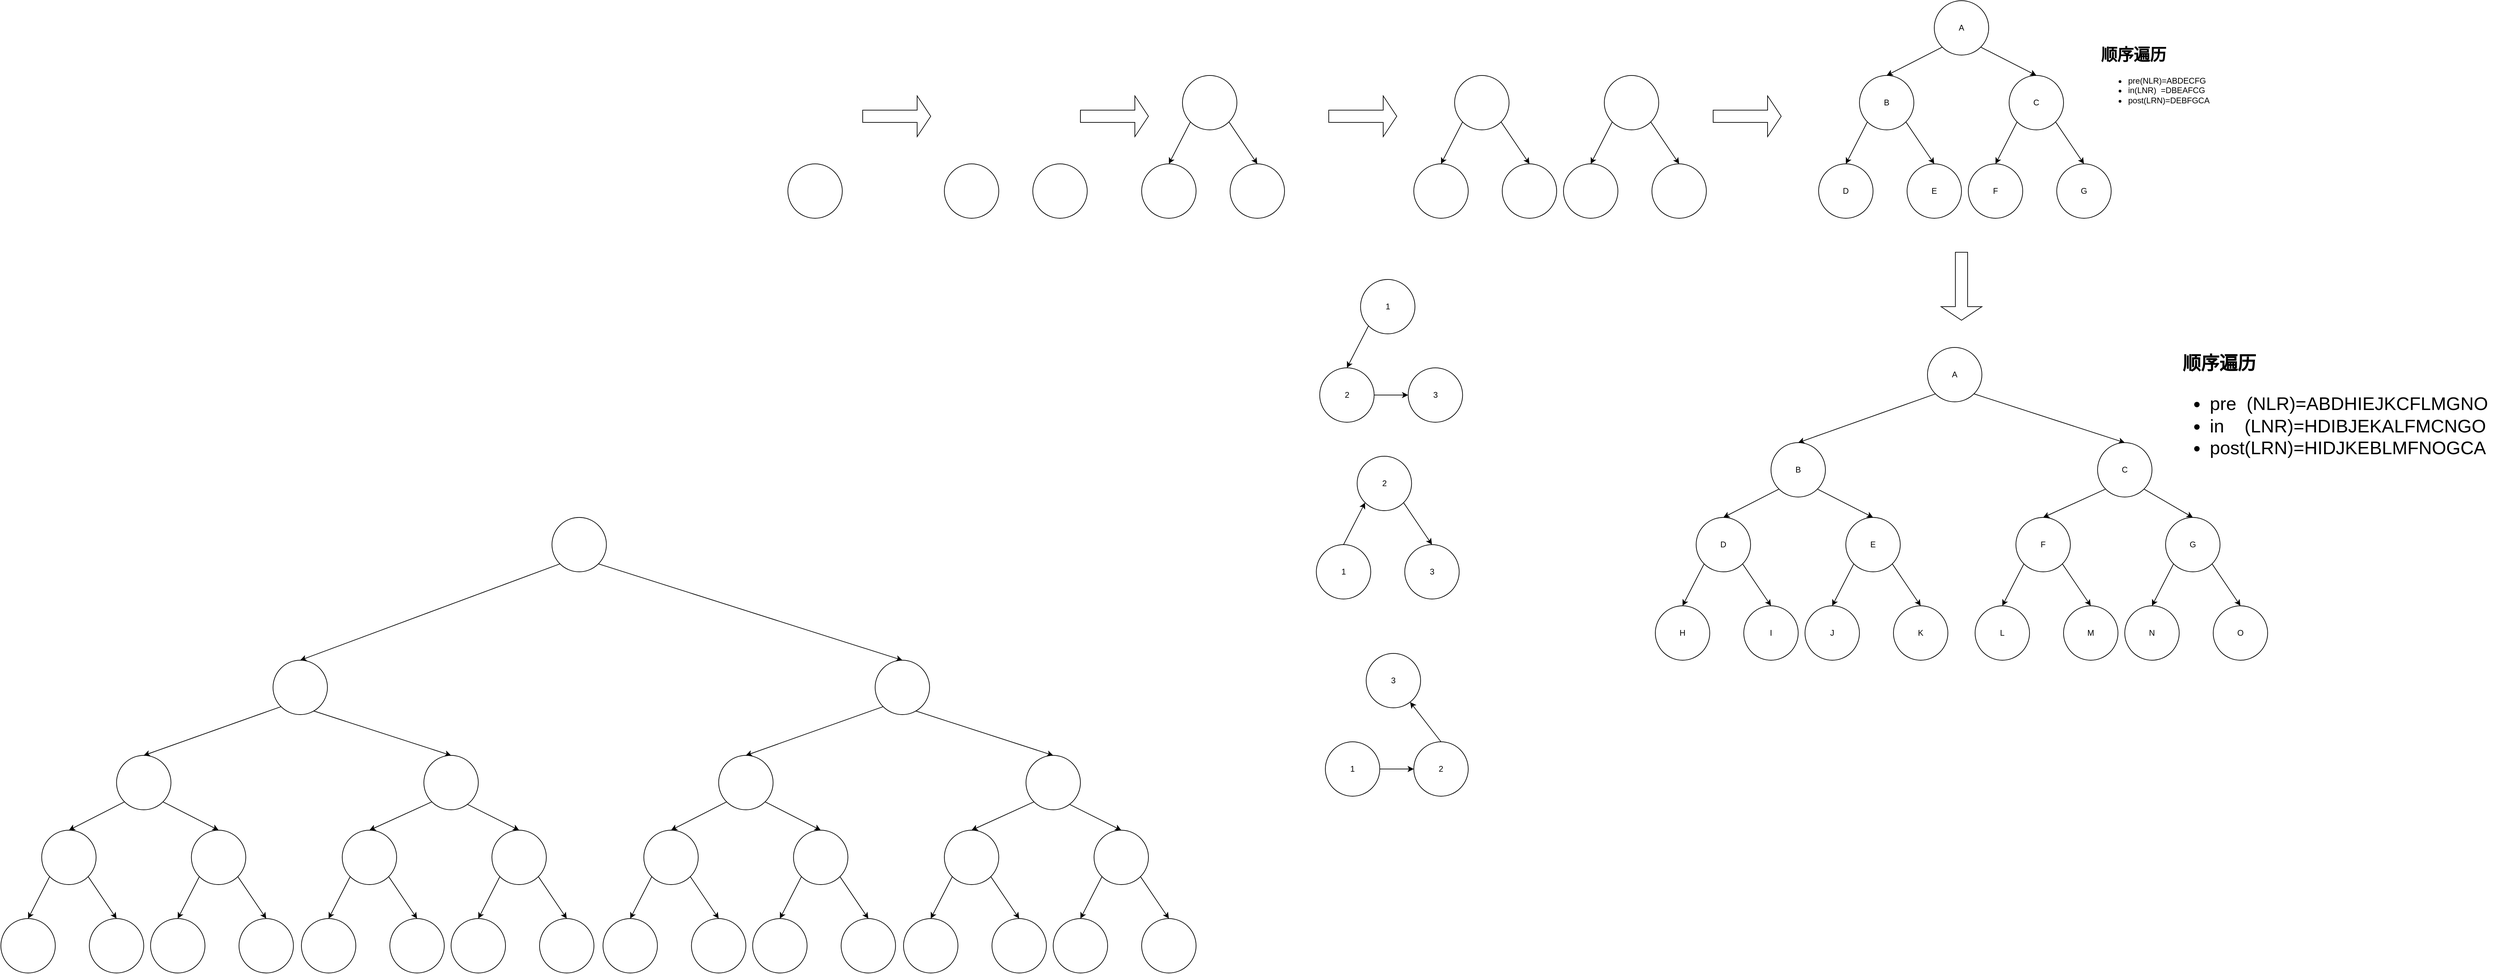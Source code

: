 <mxfile>
    <diagram id="u-33Mlr_SrML2mxrqLHq" name="Page-1">
        <mxGraphModel dx="5570" dy="2427" grid="1" gridSize="10" guides="1" tooltips="1" connect="1" arrows="1" fold="1" page="1" pageScale="1" pageWidth="850" pageHeight="1100" math="0" shadow="0">
            <root>
                <mxCell id="0"/>
                <mxCell id="1" parent="0"/>
                <mxCell id="137" style="edgeStyle=none;html=1;exitX=0;exitY=1;exitDx=0;exitDy=0;entryX=0.5;entryY=0;entryDx=0;entryDy=0;endArrow=classic;endFill=1;" parent="1" source="139" target="140" edge="1">
                    <mxGeometry relative="1" as="geometry"/>
                </mxCell>
                <mxCell id="138" style="edgeStyle=none;html=1;exitX=1;exitY=1;exitDx=0;exitDy=0;entryX=0.5;entryY=0;entryDx=0;entryDy=0;endArrow=classic;endFill=1;" parent="1" source="139" target="141" edge="1">
                    <mxGeometry relative="1" as="geometry"/>
                </mxCell>
                <mxCell id="139" value="A" style="ellipse;whiteSpace=wrap;html=1;aspect=fixed;" parent="1" vertex="1">
                    <mxGeometry x="355" y="580" width="80" height="80" as="geometry"/>
                </mxCell>
                <mxCell id="147" style="edgeStyle=none;html=1;exitX=1;exitY=1;exitDx=0;exitDy=0;entryX=0.5;entryY=0;entryDx=0;entryDy=0;endArrow=classic;endFill=1;" parent="1" source="140" target="144" edge="1">
                    <mxGeometry relative="1" as="geometry"/>
                </mxCell>
                <mxCell id="153" style="edgeStyle=none;html=1;exitX=0;exitY=1;exitDx=0;exitDy=0;entryX=0.5;entryY=0;entryDx=0;entryDy=0;endArrow=classic;endFill=1;" parent="1" source="140" target="150" edge="1">
                    <mxGeometry relative="1" as="geometry"/>
                </mxCell>
                <mxCell id="140" value="B" style="ellipse;whiteSpace=wrap;html=1;aspect=fixed;" parent="1" vertex="1">
                    <mxGeometry x="125" y="720" width="80" height="80" as="geometry"/>
                </mxCell>
                <mxCell id="164" style="edgeStyle=none;html=1;exitX=0;exitY=1;exitDx=0;exitDy=0;entryX=0.5;entryY=0;entryDx=0;entryDy=0;endArrow=classic;endFill=1;" parent="1" source="141" target="161" edge="1">
                    <mxGeometry relative="1" as="geometry"/>
                </mxCell>
                <mxCell id="165" style="edgeStyle=none;html=1;exitX=1;exitY=1;exitDx=0;exitDy=0;entryX=0.5;entryY=0;entryDx=0;entryDy=0;endArrow=classic;endFill=1;" parent="1" source="141" target="156" edge="1">
                    <mxGeometry relative="1" as="geometry"/>
                </mxCell>
                <mxCell id="141" value="C" style="ellipse;whiteSpace=wrap;html=1;aspect=fixed;" parent="1" vertex="1">
                    <mxGeometry x="605" y="720" width="80" height="80" as="geometry"/>
                </mxCell>
                <mxCell id="142" style="edgeStyle=none;html=1;exitX=0;exitY=1;exitDx=0;exitDy=0;entryX=0.5;entryY=0;entryDx=0;entryDy=0;endArrow=classic;endFill=1;" parent="1" source="144" target="145" edge="1">
                    <mxGeometry relative="1" as="geometry"/>
                </mxCell>
                <mxCell id="143" style="edgeStyle=none;html=1;exitX=1;exitY=1;exitDx=0;exitDy=0;entryX=0.5;entryY=0;entryDx=0;entryDy=0;endArrow=classic;endFill=1;" parent="1" source="144" target="146" edge="1">
                    <mxGeometry relative="1" as="geometry"/>
                </mxCell>
                <mxCell id="144" value="E" style="ellipse;whiteSpace=wrap;html=1;aspect=fixed;" parent="1" vertex="1">
                    <mxGeometry x="235" y="830" width="80" height="80" as="geometry"/>
                </mxCell>
                <mxCell id="145" value="J" style="ellipse;whiteSpace=wrap;html=1;aspect=fixed;" parent="1" vertex="1">
                    <mxGeometry x="175" y="960" width="80" height="80" as="geometry"/>
                </mxCell>
                <mxCell id="146" value="K" style="ellipse;whiteSpace=wrap;html=1;aspect=fixed;" parent="1" vertex="1">
                    <mxGeometry x="305" y="960" width="80" height="80" as="geometry"/>
                </mxCell>
                <mxCell id="148" style="edgeStyle=none;html=1;exitX=0;exitY=1;exitDx=0;exitDy=0;entryX=0.5;entryY=0;entryDx=0;entryDy=0;endArrow=classic;endFill=1;" parent="1" source="150" target="151" edge="1">
                    <mxGeometry relative="1" as="geometry"/>
                </mxCell>
                <mxCell id="149" style="edgeStyle=none;html=1;exitX=1;exitY=1;exitDx=0;exitDy=0;entryX=0.5;entryY=0;entryDx=0;entryDy=0;endArrow=classic;endFill=1;" parent="1" source="150" target="152" edge="1">
                    <mxGeometry relative="1" as="geometry"/>
                </mxCell>
                <mxCell id="150" value="D" style="ellipse;whiteSpace=wrap;html=1;aspect=fixed;" parent="1" vertex="1">
                    <mxGeometry x="15" y="830" width="80" height="80" as="geometry"/>
                </mxCell>
                <mxCell id="151" value="H" style="ellipse;whiteSpace=wrap;html=1;aspect=fixed;" parent="1" vertex="1">
                    <mxGeometry x="-45" y="960" width="80" height="80" as="geometry"/>
                </mxCell>
                <mxCell id="152" value="I" style="ellipse;whiteSpace=wrap;html=1;aspect=fixed;" parent="1" vertex="1">
                    <mxGeometry x="85" y="960" width="80" height="80" as="geometry"/>
                </mxCell>
                <mxCell id="154" style="edgeStyle=none;html=1;exitX=0;exitY=1;exitDx=0;exitDy=0;entryX=0.5;entryY=0;entryDx=0;entryDy=0;endArrow=classic;endFill=1;" parent="1" source="156" target="157" edge="1">
                    <mxGeometry relative="1" as="geometry"/>
                </mxCell>
                <mxCell id="155" style="edgeStyle=none;html=1;exitX=1;exitY=1;exitDx=0;exitDy=0;entryX=0.5;entryY=0;entryDx=0;entryDy=0;endArrow=classic;endFill=1;" parent="1" source="156" target="158" edge="1">
                    <mxGeometry relative="1" as="geometry"/>
                </mxCell>
                <mxCell id="156" value="G" style="ellipse;whiteSpace=wrap;html=1;aspect=fixed;" parent="1" vertex="1">
                    <mxGeometry x="705" y="830" width="80" height="80" as="geometry"/>
                </mxCell>
                <mxCell id="157" value="N" style="ellipse;whiteSpace=wrap;html=1;aspect=fixed;" parent="1" vertex="1">
                    <mxGeometry x="645" y="960" width="80" height="80" as="geometry"/>
                </mxCell>
                <mxCell id="158" value="O" style="ellipse;whiteSpace=wrap;html=1;aspect=fixed;" parent="1" vertex="1">
                    <mxGeometry x="775" y="960" width="80" height="80" as="geometry"/>
                </mxCell>
                <mxCell id="159" style="edgeStyle=none;html=1;exitX=0;exitY=1;exitDx=0;exitDy=0;entryX=0.5;entryY=0;entryDx=0;entryDy=0;endArrow=classic;endFill=1;" parent="1" source="161" target="162" edge="1">
                    <mxGeometry relative="1" as="geometry"/>
                </mxCell>
                <mxCell id="160" style="edgeStyle=none;html=1;exitX=1;exitY=1;exitDx=0;exitDy=0;entryX=0.5;entryY=0;entryDx=0;entryDy=0;endArrow=classic;endFill=1;" parent="1" source="161" target="163" edge="1">
                    <mxGeometry relative="1" as="geometry"/>
                </mxCell>
                <mxCell id="161" value="F" style="ellipse;whiteSpace=wrap;html=1;aspect=fixed;" parent="1" vertex="1">
                    <mxGeometry x="485" y="830" width="80" height="80" as="geometry"/>
                </mxCell>
                <mxCell id="162" value="L" style="ellipse;whiteSpace=wrap;html=1;aspect=fixed;" parent="1" vertex="1">
                    <mxGeometry x="425" y="960" width="80" height="80" as="geometry"/>
                </mxCell>
                <mxCell id="163" value="M" style="ellipse;whiteSpace=wrap;html=1;aspect=fixed;" parent="1" vertex="1">
                    <mxGeometry x="555" y="960" width="80" height="80" as="geometry"/>
                </mxCell>
                <mxCell id="190" style="edgeStyle=none;html=1;exitX=0;exitY=1;exitDx=0;exitDy=0;entryX=0.5;entryY=0;entryDx=0;entryDy=0;endArrow=classic;endFill=1;" parent="1" source="192" target="193" edge="1">
                    <mxGeometry relative="1" as="geometry"/>
                </mxCell>
                <mxCell id="191" style="edgeStyle=none;html=1;exitX=1;exitY=1;exitDx=0;exitDy=0;entryX=0.5;entryY=0;entryDx=0;entryDy=0;endArrow=classic;endFill=1;" parent="1" source="192" target="194" edge="1">
                    <mxGeometry relative="1" as="geometry"/>
                </mxCell>
                <mxCell id="192" value="" style="ellipse;whiteSpace=wrap;html=1;aspect=fixed;" parent="1" vertex="1">
                    <mxGeometry x="-120" y="180" width="80" height="80" as="geometry"/>
                </mxCell>
                <mxCell id="193" value="" style="ellipse;whiteSpace=wrap;html=1;aspect=fixed;" parent="1" vertex="1">
                    <mxGeometry x="-180" y="310" width="80" height="80" as="geometry"/>
                </mxCell>
                <mxCell id="194" value="" style="ellipse;whiteSpace=wrap;html=1;aspect=fixed;" parent="1" vertex="1">
                    <mxGeometry x="-50" y="310" width="80" height="80" as="geometry"/>
                </mxCell>
                <mxCell id="195" style="edgeStyle=none;html=1;exitX=0;exitY=1;exitDx=0;exitDy=0;entryX=0.5;entryY=0;entryDx=0;entryDy=0;endArrow=classic;endFill=1;" parent="1" source="197" target="198" edge="1">
                    <mxGeometry relative="1" as="geometry"/>
                </mxCell>
                <mxCell id="196" style="edgeStyle=none;html=1;exitX=1;exitY=1;exitDx=0;exitDy=0;entryX=0.5;entryY=0;entryDx=0;entryDy=0;endArrow=classic;endFill=1;" parent="1" source="197" target="199" edge="1">
                    <mxGeometry relative="1" as="geometry"/>
                </mxCell>
                <mxCell id="197" value="" style="ellipse;whiteSpace=wrap;html=1;aspect=fixed;" parent="1" vertex="1">
                    <mxGeometry x="-340" y="180" width="80" height="80" as="geometry"/>
                </mxCell>
                <mxCell id="198" value="" style="ellipse;whiteSpace=wrap;html=1;aspect=fixed;" parent="1" vertex="1">
                    <mxGeometry x="-400" y="310" width="80" height="80" as="geometry"/>
                </mxCell>
                <mxCell id="199" value="" style="ellipse;whiteSpace=wrap;html=1;aspect=fixed;" parent="1" vertex="1">
                    <mxGeometry x="-270" y="310" width="80" height="80" as="geometry"/>
                </mxCell>
                <mxCell id="210" style="edgeStyle=none;html=1;exitX=0;exitY=1;exitDx=0;exitDy=0;entryX=0.5;entryY=0;entryDx=0;entryDy=0;endArrow=classic;endFill=1;" parent="1" source="212" target="213" edge="1">
                    <mxGeometry relative="1" as="geometry"/>
                </mxCell>
                <mxCell id="211" style="edgeStyle=none;html=1;exitX=1;exitY=1;exitDx=0;exitDy=0;entryX=0.5;entryY=0;entryDx=0;entryDy=0;endArrow=classic;endFill=1;" parent="1" source="212" target="214" edge="1">
                    <mxGeometry relative="1" as="geometry"/>
                </mxCell>
                <mxCell id="212" value="C" style="ellipse;whiteSpace=wrap;html=1;aspect=fixed;" parent="1" vertex="1">
                    <mxGeometry x="475" y="180" width="80" height="80" as="geometry"/>
                </mxCell>
                <mxCell id="213" value="F" style="ellipse;whiteSpace=wrap;html=1;aspect=fixed;" parent="1" vertex="1">
                    <mxGeometry x="415" y="310" width="80" height="80" as="geometry"/>
                </mxCell>
                <mxCell id="214" value="G" style="ellipse;whiteSpace=wrap;html=1;aspect=fixed;" parent="1" vertex="1">
                    <mxGeometry x="545" y="310" width="80" height="80" as="geometry"/>
                </mxCell>
                <mxCell id="215" style="edgeStyle=none;html=1;exitX=0;exitY=1;exitDx=0;exitDy=0;entryX=0.5;entryY=0;entryDx=0;entryDy=0;endArrow=classic;endFill=1;" parent="1" source="217" target="218" edge="1">
                    <mxGeometry relative="1" as="geometry"/>
                </mxCell>
                <mxCell id="216" style="edgeStyle=none;html=1;exitX=1;exitY=1;exitDx=0;exitDy=0;entryX=0.5;entryY=0;entryDx=0;entryDy=0;endArrow=classic;endFill=1;" parent="1" source="217" target="219" edge="1">
                    <mxGeometry relative="1" as="geometry"/>
                </mxCell>
                <mxCell id="217" value="B" style="ellipse;whiteSpace=wrap;html=1;aspect=fixed;" parent="1" vertex="1">
                    <mxGeometry x="255" y="180" width="80" height="80" as="geometry"/>
                </mxCell>
                <mxCell id="218" value="D" style="ellipse;whiteSpace=wrap;html=1;aspect=fixed;" parent="1" vertex="1">
                    <mxGeometry x="195" y="310" width="80" height="80" as="geometry"/>
                </mxCell>
                <mxCell id="219" value="E" style="ellipse;whiteSpace=wrap;html=1;aspect=fixed;" parent="1" vertex="1">
                    <mxGeometry x="325" y="310" width="80" height="80" as="geometry"/>
                </mxCell>
                <mxCell id="220" style="edgeStyle=none;html=1;exitX=0;exitY=1;exitDx=0;exitDy=0;entryX=0.5;entryY=0;entryDx=0;entryDy=0;endArrow=classic;endFill=1;" parent="1" source="222" target="217" edge="1">
                    <mxGeometry relative="1" as="geometry"/>
                </mxCell>
                <mxCell id="221" style="edgeStyle=none;html=1;exitX=1;exitY=1;exitDx=0;exitDy=0;entryX=0.5;entryY=0;entryDx=0;entryDy=0;endArrow=classic;endFill=1;" parent="1" source="222" target="212" edge="1">
                    <mxGeometry relative="1" as="geometry"/>
                </mxCell>
                <mxCell id="222" value="A" style="ellipse;whiteSpace=wrap;html=1;aspect=fixed;" parent="1" vertex="1">
                    <mxGeometry x="365" y="70" width="80" height="80" as="geometry"/>
                </mxCell>
                <mxCell id="224" value="" style="shape=singleArrow;whiteSpace=wrap;html=1;" parent="1" vertex="1">
                    <mxGeometry x="40" y="210" width="100" height="60" as="geometry"/>
                </mxCell>
                <mxCell id="225" style="edgeStyle=none;html=1;exitX=0;exitY=1;exitDx=0;exitDy=0;entryX=0.5;entryY=0;entryDx=0;entryDy=0;endArrow=classic;endFill=1;" parent="1" source="227" target="228" edge="1">
                    <mxGeometry relative="1" as="geometry"/>
                </mxCell>
                <mxCell id="226" style="edgeStyle=none;html=1;exitX=1;exitY=1;exitDx=0;exitDy=0;entryX=0.5;entryY=0;entryDx=0;entryDy=0;endArrow=classic;endFill=1;" parent="1" source="227" target="229" edge="1">
                    <mxGeometry relative="1" as="geometry"/>
                </mxCell>
                <mxCell id="227" value="" style="ellipse;whiteSpace=wrap;html=1;aspect=fixed;" parent="1" vertex="1">
                    <mxGeometry x="-740" y="180" width="80" height="80" as="geometry"/>
                </mxCell>
                <mxCell id="228" value="" style="ellipse;whiteSpace=wrap;html=1;aspect=fixed;" parent="1" vertex="1">
                    <mxGeometry x="-800" y="310" width="80" height="80" as="geometry"/>
                </mxCell>
                <mxCell id="229" value="" style="ellipse;whiteSpace=wrap;html=1;aspect=fixed;" parent="1" vertex="1">
                    <mxGeometry x="-670" y="310" width="80" height="80" as="geometry"/>
                </mxCell>
                <mxCell id="230" value="" style="shape=singleArrow;whiteSpace=wrap;html=1;" parent="1" vertex="1">
                    <mxGeometry x="-525" y="210" width="100" height="60" as="geometry"/>
                </mxCell>
                <mxCell id="231" value="" style="ellipse;whiteSpace=wrap;html=1;aspect=fixed;" parent="1" vertex="1">
                    <mxGeometry x="-1090" y="310" width="80" height="80" as="geometry"/>
                </mxCell>
                <mxCell id="232" value="" style="ellipse;whiteSpace=wrap;html=1;aspect=fixed;" parent="1" vertex="1">
                    <mxGeometry x="-960" y="310" width="80" height="80" as="geometry"/>
                </mxCell>
                <mxCell id="233" value="" style="shape=singleArrow;whiteSpace=wrap;html=1;" parent="1" vertex="1">
                    <mxGeometry x="-890" y="210" width="100" height="60" as="geometry"/>
                </mxCell>
                <mxCell id="234" value="" style="shape=singleArrow;direction=south;whiteSpace=wrap;html=1;" parent="1" vertex="1">
                    <mxGeometry x="375" y="440" width="60" height="100" as="geometry"/>
                </mxCell>
                <mxCell id="266" style="edgeStyle=none;html=1;exitX=0;exitY=1;exitDx=0;exitDy=0;entryX=0.5;entryY=0;entryDx=0;entryDy=0;endArrow=classic;endFill=1;" parent="1" source="268" target="271" edge="1">
                    <mxGeometry relative="1" as="geometry"/>
                </mxCell>
                <mxCell id="267" style="edgeStyle=none;html=1;exitX=1;exitY=1;exitDx=0;exitDy=0;entryX=0.5;entryY=0;entryDx=0;entryDy=0;endArrow=classic;endFill=1;" parent="1" target="274" edge="1">
                    <mxGeometry relative="1" as="geometry">
                        <mxPoint x="-1151.716" y="1108.284" as="sourcePoint"/>
                    </mxGeometry>
                </mxCell>
                <mxCell id="268" value="" style="ellipse;whiteSpace=wrap;html=1;aspect=fixed;" parent="1" vertex="1">
                    <mxGeometry x="-1191.72" y="1040" width="80" height="80" as="geometry"/>
                </mxCell>
                <mxCell id="269" style="edgeStyle=none;html=1;exitX=1;exitY=1;exitDx=0;exitDy=0;entryX=0.5;entryY=0;entryDx=0;entryDy=0;endArrow=classic;endFill=1;" parent="1" source="271" target="277" edge="1">
                    <mxGeometry relative="1" as="geometry"/>
                </mxCell>
                <mxCell id="270" style="edgeStyle=none;html=1;exitX=0;exitY=1;exitDx=0;exitDy=0;entryX=0.5;entryY=0;entryDx=0;entryDy=0;endArrow=classic;endFill=1;" parent="1" source="271" target="282" edge="1">
                    <mxGeometry relative="1" as="geometry"/>
                </mxCell>
                <mxCell id="271" value="" style="ellipse;whiteSpace=wrap;html=1;aspect=fixed;" parent="1" vertex="1">
                    <mxGeometry x="-1421.72" y="1180" width="80" height="80" as="geometry"/>
                </mxCell>
                <mxCell id="272" style="edgeStyle=none;html=1;exitX=0;exitY=1;exitDx=0;exitDy=0;entryX=0.5;entryY=0;entryDx=0;entryDy=0;endArrow=classic;endFill=1;" parent="1" source="274" target="292" edge="1">
                    <mxGeometry relative="1" as="geometry"/>
                </mxCell>
                <mxCell id="273" style="edgeStyle=none;html=1;exitX=0;exitY=0.5;exitDx=0;exitDy=0;entryX=0.5;entryY=0;entryDx=0;entryDy=0;endArrow=classic;endFill=1;" parent="1" source="274" target="287" edge="1">
                    <mxGeometry relative="1" as="geometry"/>
                </mxCell>
                <mxCell id="274" value="" style="ellipse;whiteSpace=wrap;html=1;aspect=fixed;" parent="1" vertex="1">
                    <mxGeometry x="-970" y="1180" width="80" height="80" as="geometry"/>
                </mxCell>
                <mxCell id="275" style="edgeStyle=none;html=1;exitX=0;exitY=1;exitDx=0;exitDy=0;entryX=0.5;entryY=0;entryDx=0;entryDy=0;endArrow=classic;endFill=1;" parent="1" source="277" target="278" edge="1">
                    <mxGeometry relative="1" as="geometry"/>
                </mxCell>
                <mxCell id="276" style="edgeStyle=none;html=1;exitX=1;exitY=1;exitDx=0;exitDy=0;entryX=0.5;entryY=0;entryDx=0;entryDy=0;endArrow=classic;endFill=1;" parent="1" source="277" target="279" edge="1">
                    <mxGeometry relative="1" as="geometry"/>
                </mxCell>
                <mxCell id="277" value="" style="ellipse;whiteSpace=wrap;html=1;aspect=fixed;" parent="1" vertex="1">
                    <mxGeometry x="-1311.72" y="1290" width="80" height="80" as="geometry"/>
                </mxCell>
                <mxCell id="278" value="" style="ellipse;whiteSpace=wrap;html=1;aspect=fixed;" parent="1" vertex="1">
                    <mxGeometry x="-1371.72" y="1420" width="80" height="80" as="geometry"/>
                </mxCell>
                <mxCell id="279" value="" style="ellipse;whiteSpace=wrap;html=1;aspect=fixed;" parent="1" vertex="1">
                    <mxGeometry x="-1241.72" y="1420" width="80" height="80" as="geometry"/>
                </mxCell>
                <mxCell id="280" style="edgeStyle=none;html=1;exitX=0;exitY=1;exitDx=0;exitDy=0;entryX=0.5;entryY=0;entryDx=0;entryDy=0;endArrow=classic;endFill=1;" parent="1" source="282" target="283" edge="1">
                    <mxGeometry relative="1" as="geometry"/>
                </mxCell>
                <mxCell id="281" style="edgeStyle=none;html=1;exitX=1;exitY=1;exitDx=0;exitDy=0;entryX=0.5;entryY=0;entryDx=0;entryDy=0;endArrow=classic;endFill=1;" parent="1" source="282" target="284" edge="1">
                    <mxGeometry relative="1" as="geometry"/>
                </mxCell>
                <mxCell id="282" value="" style="ellipse;whiteSpace=wrap;html=1;aspect=fixed;" parent="1" vertex="1">
                    <mxGeometry x="-1531.72" y="1290" width="80" height="80" as="geometry"/>
                </mxCell>
                <mxCell id="283" value="" style="ellipse;whiteSpace=wrap;html=1;aspect=fixed;" parent="1" vertex="1">
                    <mxGeometry x="-1591.72" y="1420" width="80" height="80" as="geometry"/>
                </mxCell>
                <mxCell id="284" value="" style="ellipse;whiteSpace=wrap;html=1;aspect=fixed;" parent="1" vertex="1">
                    <mxGeometry x="-1461.72" y="1420" width="80" height="80" as="geometry"/>
                </mxCell>
                <mxCell id="285" style="edgeStyle=none;html=1;exitX=0;exitY=1;exitDx=0;exitDy=0;entryX=0.5;entryY=0;entryDx=0;entryDy=0;endArrow=classic;endFill=1;" parent="1" source="287" target="288" edge="1">
                    <mxGeometry relative="1" as="geometry"/>
                </mxCell>
                <mxCell id="286" style="edgeStyle=none;html=1;exitX=1;exitY=1;exitDx=0;exitDy=0;entryX=0.5;entryY=0;entryDx=0;entryDy=0;endArrow=classic;endFill=1;" parent="1" source="287" target="289" edge="1">
                    <mxGeometry relative="1" as="geometry"/>
                </mxCell>
                <mxCell id="287" value="" style="ellipse;whiteSpace=wrap;html=1;aspect=fixed;" parent="1" vertex="1">
                    <mxGeometry x="-870" y="1290" width="80" height="80" as="geometry"/>
                </mxCell>
                <mxCell id="288" value="" style="ellipse;whiteSpace=wrap;html=1;aspect=fixed;" parent="1" vertex="1">
                    <mxGeometry x="-930" y="1420" width="80" height="80" as="geometry"/>
                </mxCell>
                <mxCell id="289" value="" style="ellipse;whiteSpace=wrap;html=1;aspect=fixed;" parent="1" vertex="1">
                    <mxGeometry x="-800" y="1420" width="80" height="80" as="geometry"/>
                </mxCell>
                <mxCell id="290" style="edgeStyle=none;html=1;exitX=0;exitY=1;exitDx=0;exitDy=0;entryX=0.5;entryY=0;entryDx=0;entryDy=0;endArrow=classic;endFill=1;" parent="1" source="292" target="293" edge="1">
                    <mxGeometry relative="1" as="geometry"/>
                </mxCell>
                <mxCell id="291" style="edgeStyle=none;html=1;exitX=1;exitY=1;exitDx=0;exitDy=0;entryX=0.5;entryY=0;entryDx=0;entryDy=0;endArrow=classic;endFill=1;" parent="1" source="292" target="294" edge="1">
                    <mxGeometry relative="1" as="geometry"/>
                </mxCell>
                <mxCell id="292" value="" style="ellipse;whiteSpace=wrap;html=1;aspect=fixed;" parent="1" vertex="1">
                    <mxGeometry x="-1090" y="1290" width="80" height="80" as="geometry"/>
                </mxCell>
                <mxCell id="293" value="" style="ellipse;whiteSpace=wrap;html=1;aspect=fixed;" parent="1" vertex="1">
                    <mxGeometry x="-1150" y="1420" width="80" height="80" as="geometry"/>
                </mxCell>
                <mxCell id="294" value="" style="ellipse;whiteSpace=wrap;html=1;aspect=fixed;" parent="1" vertex="1">
                    <mxGeometry x="-1020" y="1420" width="80" height="80" as="geometry"/>
                </mxCell>
                <mxCell id="297" style="edgeStyle=none;html=1;exitX=0;exitY=1;exitDx=0;exitDy=0;entryX=0.5;entryY=0;entryDx=0;entryDy=0;endArrow=classic;endFill=1;" parent="1" source="295" target="335" edge="1">
                    <mxGeometry relative="1" as="geometry">
                        <mxPoint x="-2076.72" y="1040" as="targetPoint"/>
                    </mxGeometry>
                </mxCell>
                <mxCell id="298" style="edgeStyle=none;html=1;exitX=1;exitY=1;exitDx=0;exitDy=0;entryX=0.5;entryY=0;entryDx=0;entryDy=0;endArrow=classic;endFill=1;" parent="1" source="295" target="268" edge="1">
                    <mxGeometry relative="1" as="geometry"/>
                </mxCell>
                <mxCell id="295" value="" style="ellipse;whiteSpace=wrap;html=1;aspect=fixed;" parent="1" vertex="1">
                    <mxGeometry x="-1666.72" y="830" width="80" height="80" as="geometry"/>
                </mxCell>
                <mxCell id="299" value="" style="ellipse;whiteSpace=wrap;html=1;aspect=fixed;" parent="1" vertex="1">
                    <mxGeometry x="-1320" y="310" width="80" height="80" as="geometry"/>
                </mxCell>
                <mxCell id="300" value="" style="shape=singleArrow;whiteSpace=wrap;html=1;" parent="1" vertex="1">
                    <mxGeometry x="-1210" y="210" width="100" height="60" as="geometry"/>
                </mxCell>
                <mxCell id="301" value="&lt;h1&gt;顺序遍历&lt;/h1&gt;&lt;div&gt;&lt;ul&gt;&lt;li&gt;pre(NLR)=ABDECFG&lt;/li&gt;&lt;li&gt;in(LNR)&amp;nbsp; =DBEAFCG&lt;/li&gt;&lt;li&gt;post(LRN)=DEBFGCA&lt;/li&gt;&lt;/ul&gt;&lt;/div&gt;" style="text;html=1;strokeColor=none;fillColor=none;spacing=5;spacingTop=-20;whiteSpace=wrap;overflow=hidden;rounded=0;" parent="1" vertex="1">
                    <mxGeometry x="605" y="130" width="190" height="120" as="geometry"/>
                </mxCell>
                <mxCell id="303" value="&lt;h1 style=&quot;font-size: 27px&quot;&gt;&lt;font style=&quot;font-size: 27px&quot;&gt;顺序遍历&lt;/font&gt;&lt;/h1&gt;&lt;div style=&quot;font-size: 27px&quot;&gt;&lt;ul&gt;&lt;li&gt;&lt;font style=&quot;font-size: 27px&quot;&gt;pre&amp;nbsp;&amp;nbsp;(NLR)=ABDHIEJKCFLMGNO&lt;/font&gt;&lt;/li&gt;&lt;li&gt;&lt;font style=&quot;font-size: 27px&quot;&gt;in&amp;nbsp; &amp;nbsp;&amp;nbsp;(LNR)=HDIBJEKALFMCNGO&lt;/font&gt;&lt;/li&gt;&lt;li&gt;&lt;font style=&quot;font-size: 27px&quot;&gt;post(LRN)=HIDJKEBLMFNOGCA&lt;/font&gt;&lt;/li&gt;&lt;/ul&gt;&lt;/div&gt;" style="text;html=1;strokeColor=none;fillColor=none;spacing=5;spacingTop=-20;whiteSpace=wrap;overflow=hidden;rounded=0;" parent="1" vertex="1">
                    <mxGeometry x="725" y="580" width="470" height="280" as="geometry"/>
                </mxCell>
                <mxCell id="333" style="edgeStyle=none;html=1;exitX=0;exitY=1;exitDx=0;exitDy=0;entryX=0.5;entryY=0;entryDx=0;entryDy=0;endArrow=classic;endFill=1;" parent="1" source="335" target="338" edge="1">
                    <mxGeometry relative="1" as="geometry"/>
                </mxCell>
                <mxCell id="334" style="edgeStyle=none;html=1;exitX=1;exitY=1;exitDx=0;exitDy=0;entryX=0.5;entryY=0;entryDx=0;entryDy=0;endArrow=classic;endFill=1;" parent="1" target="341" edge="1">
                    <mxGeometry relative="1" as="geometry">
                        <mxPoint x="-2036.716" y="1108.284" as="sourcePoint"/>
                    </mxGeometry>
                </mxCell>
                <mxCell id="335" value="" style="ellipse;whiteSpace=wrap;html=1;aspect=fixed;" parent="1" vertex="1">
                    <mxGeometry x="-2076.72" y="1040" width="80" height="80" as="geometry"/>
                </mxCell>
                <mxCell id="336" style="edgeStyle=none;html=1;exitX=1;exitY=1;exitDx=0;exitDy=0;entryX=0.5;entryY=0;entryDx=0;entryDy=0;endArrow=classic;endFill=1;" parent="1" source="338" target="344" edge="1">
                    <mxGeometry relative="1" as="geometry"/>
                </mxCell>
                <mxCell id="337" style="edgeStyle=none;html=1;exitX=0;exitY=1;exitDx=0;exitDy=0;entryX=0.5;entryY=0;entryDx=0;entryDy=0;endArrow=classic;endFill=1;" parent="1" source="338" target="349" edge="1">
                    <mxGeometry relative="1" as="geometry"/>
                </mxCell>
                <mxCell id="338" value="" style="ellipse;whiteSpace=wrap;html=1;aspect=fixed;" parent="1" vertex="1">
                    <mxGeometry x="-2306.72" y="1180" width="80" height="80" as="geometry"/>
                </mxCell>
                <mxCell id="339" style="edgeStyle=none;html=1;exitX=0;exitY=1;exitDx=0;exitDy=0;entryX=0.5;entryY=0;entryDx=0;entryDy=0;endArrow=classic;endFill=1;" parent="1" source="341" target="359" edge="1">
                    <mxGeometry relative="1" as="geometry"/>
                </mxCell>
                <mxCell id="340" style="edgeStyle=none;html=1;exitX=0;exitY=0.5;exitDx=0;exitDy=0;entryX=0.5;entryY=0;entryDx=0;entryDy=0;endArrow=classic;endFill=1;" parent="1" source="341" target="354" edge="1">
                    <mxGeometry relative="1" as="geometry"/>
                </mxCell>
                <mxCell id="341" value="" style="ellipse;whiteSpace=wrap;html=1;aspect=fixed;" parent="1" vertex="1">
                    <mxGeometry x="-1855" y="1180" width="80" height="80" as="geometry"/>
                </mxCell>
                <mxCell id="342" style="edgeStyle=none;html=1;exitX=0;exitY=1;exitDx=0;exitDy=0;entryX=0.5;entryY=0;entryDx=0;entryDy=0;endArrow=classic;endFill=1;" parent="1" source="344" target="345" edge="1">
                    <mxGeometry relative="1" as="geometry"/>
                </mxCell>
                <mxCell id="343" style="edgeStyle=none;html=1;exitX=1;exitY=1;exitDx=0;exitDy=0;entryX=0.5;entryY=0;entryDx=0;entryDy=0;endArrow=classic;endFill=1;" parent="1" source="344" target="346" edge="1">
                    <mxGeometry relative="1" as="geometry"/>
                </mxCell>
                <mxCell id="344" value="" style="ellipse;whiteSpace=wrap;html=1;aspect=fixed;" parent="1" vertex="1">
                    <mxGeometry x="-2196.72" y="1290" width="80" height="80" as="geometry"/>
                </mxCell>
                <mxCell id="345" value="" style="ellipse;whiteSpace=wrap;html=1;aspect=fixed;" parent="1" vertex="1">
                    <mxGeometry x="-2256.72" y="1420" width="80" height="80" as="geometry"/>
                </mxCell>
                <mxCell id="346" value="" style="ellipse;whiteSpace=wrap;html=1;aspect=fixed;" parent="1" vertex="1">
                    <mxGeometry x="-2126.72" y="1420" width="80" height="80" as="geometry"/>
                </mxCell>
                <mxCell id="347" style="edgeStyle=none;html=1;exitX=0;exitY=1;exitDx=0;exitDy=0;entryX=0.5;entryY=0;entryDx=0;entryDy=0;endArrow=classic;endFill=1;" parent="1" source="349" target="350" edge="1">
                    <mxGeometry relative="1" as="geometry"/>
                </mxCell>
                <mxCell id="348" style="edgeStyle=none;html=1;exitX=1;exitY=1;exitDx=0;exitDy=0;entryX=0.5;entryY=0;entryDx=0;entryDy=0;endArrow=classic;endFill=1;" parent="1" source="349" target="351" edge="1">
                    <mxGeometry relative="1" as="geometry"/>
                </mxCell>
                <mxCell id="349" value="" style="ellipse;whiteSpace=wrap;html=1;aspect=fixed;" parent="1" vertex="1">
                    <mxGeometry x="-2416.72" y="1290" width="80" height="80" as="geometry"/>
                </mxCell>
                <mxCell id="350" value="" style="ellipse;whiteSpace=wrap;html=1;aspect=fixed;" parent="1" vertex="1">
                    <mxGeometry x="-2476.72" y="1420" width="80" height="80" as="geometry"/>
                </mxCell>
                <mxCell id="351" value="" style="ellipse;whiteSpace=wrap;html=1;aspect=fixed;" parent="1" vertex="1">
                    <mxGeometry x="-2346.72" y="1420" width="80" height="80" as="geometry"/>
                </mxCell>
                <mxCell id="352" style="edgeStyle=none;html=1;exitX=0;exitY=1;exitDx=0;exitDy=0;entryX=0.5;entryY=0;entryDx=0;entryDy=0;endArrow=classic;endFill=1;" parent="1" source="354" target="355" edge="1">
                    <mxGeometry relative="1" as="geometry"/>
                </mxCell>
                <mxCell id="353" style="edgeStyle=none;html=1;exitX=1;exitY=1;exitDx=0;exitDy=0;entryX=0.5;entryY=0;entryDx=0;entryDy=0;endArrow=classic;endFill=1;" parent="1" source="354" target="356" edge="1">
                    <mxGeometry relative="1" as="geometry"/>
                </mxCell>
                <mxCell id="354" value="" style="ellipse;whiteSpace=wrap;html=1;aspect=fixed;" parent="1" vertex="1">
                    <mxGeometry x="-1755" y="1290" width="80" height="80" as="geometry"/>
                </mxCell>
                <mxCell id="355" value="" style="ellipse;whiteSpace=wrap;html=1;aspect=fixed;" parent="1" vertex="1">
                    <mxGeometry x="-1815" y="1420" width="80" height="80" as="geometry"/>
                </mxCell>
                <mxCell id="356" value="" style="ellipse;whiteSpace=wrap;html=1;aspect=fixed;" parent="1" vertex="1">
                    <mxGeometry x="-1685" y="1420" width="80" height="80" as="geometry"/>
                </mxCell>
                <mxCell id="357" style="edgeStyle=none;html=1;exitX=0;exitY=1;exitDx=0;exitDy=0;entryX=0.5;entryY=0;entryDx=0;entryDy=0;endArrow=classic;endFill=1;" parent="1" source="359" target="360" edge="1">
                    <mxGeometry relative="1" as="geometry"/>
                </mxCell>
                <mxCell id="358" style="edgeStyle=none;html=1;exitX=1;exitY=1;exitDx=0;exitDy=0;entryX=0.5;entryY=0;entryDx=0;entryDy=0;endArrow=classic;endFill=1;" parent="1" source="359" target="361" edge="1">
                    <mxGeometry relative="1" as="geometry"/>
                </mxCell>
                <mxCell id="359" value="" style="ellipse;whiteSpace=wrap;html=1;aspect=fixed;" parent="1" vertex="1">
                    <mxGeometry x="-1975" y="1290" width="80" height="80" as="geometry"/>
                </mxCell>
                <mxCell id="360" value="" style="ellipse;whiteSpace=wrap;html=1;aspect=fixed;" parent="1" vertex="1">
                    <mxGeometry x="-2035" y="1420" width="80" height="80" as="geometry"/>
                </mxCell>
                <mxCell id="361" value="" style="ellipse;whiteSpace=wrap;html=1;aspect=fixed;" parent="1" vertex="1">
                    <mxGeometry x="-1905" y="1420" width="80" height="80" as="geometry"/>
                </mxCell>
                <mxCell id="364" value="3" style="ellipse;whiteSpace=wrap;html=1;aspect=fixed;" parent="1" vertex="1">
                    <mxGeometry x="-470" y="1030" width="80" height="80" as="geometry"/>
                </mxCell>
                <mxCell id="377" style="edgeStyle=none;html=1;exitX=1;exitY=0.5;exitDx=0;exitDy=0;entryX=0;entryY=0.5;entryDx=0;entryDy=0;fontSize=27;" parent="1" source="365" target="366" edge="1">
                    <mxGeometry relative="1" as="geometry"/>
                </mxCell>
                <mxCell id="365" value="1" style="ellipse;whiteSpace=wrap;html=1;aspect=fixed;" parent="1" vertex="1">
                    <mxGeometry x="-530" y="1160" width="80" height="80" as="geometry"/>
                </mxCell>
                <mxCell id="379" style="edgeStyle=none;html=1;exitX=0.5;exitY=0;exitDx=0;exitDy=0;fontSize=27;" parent="1" source="366" target="364" edge="1">
                    <mxGeometry relative="1" as="geometry"/>
                </mxCell>
                <mxCell id="366" value="2" style="ellipse;whiteSpace=wrap;html=1;aspect=fixed;" parent="1" vertex="1">
                    <mxGeometry x="-400" y="1160" width="80" height="80" as="geometry"/>
                </mxCell>
                <mxCell id="367" style="edgeStyle=none;html=1;entryX=0;entryY=1;entryDx=0;entryDy=0;endArrow=classic;endFill=1;exitX=0.5;exitY=0;exitDx=0;exitDy=0;" parent="1" source="370" target="369" edge="1">
                    <mxGeometry relative="1" as="geometry"/>
                </mxCell>
                <mxCell id="368" style="edgeStyle=none;html=1;exitX=1;exitY=1;exitDx=0;exitDy=0;entryX=0.5;entryY=0;entryDx=0;entryDy=0;endArrow=classic;endFill=1;" parent="1" source="369" target="371" edge="1">
                    <mxGeometry relative="1" as="geometry"/>
                </mxCell>
                <mxCell id="369" value="2" style="ellipse;whiteSpace=wrap;html=1;aspect=fixed;" parent="1" vertex="1">
                    <mxGeometry x="-483.28" y="740" width="80" height="80" as="geometry"/>
                </mxCell>
                <mxCell id="370" value="1" style="ellipse;whiteSpace=wrap;html=1;aspect=fixed;" parent="1" vertex="1">
                    <mxGeometry x="-543.28" y="870" width="80" height="80" as="geometry"/>
                </mxCell>
                <mxCell id="371" value="3" style="ellipse;whiteSpace=wrap;html=1;aspect=fixed;" parent="1" vertex="1">
                    <mxGeometry x="-413.28" y="870" width="80" height="80" as="geometry"/>
                </mxCell>
                <mxCell id="372" style="edgeStyle=none;html=1;exitX=0;exitY=1;exitDx=0;exitDy=0;entryX=0.5;entryY=0;entryDx=0;entryDy=0;endArrow=classic;endFill=1;" parent="1" source="374" target="375" edge="1">
                    <mxGeometry relative="1" as="geometry"/>
                </mxCell>
                <mxCell id="373" style="edgeStyle=none;html=1;exitX=1;exitY=0.5;exitDx=0;exitDy=0;entryX=0;entryY=0.5;entryDx=0;entryDy=0;endArrow=classic;endFill=1;" parent="1" source="375" target="376" edge="1">
                    <mxGeometry relative="1" as="geometry"/>
                </mxCell>
                <mxCell id="374" value="1" style="ellipse;whiteSpace=wrap;html=1;aspect=fixed;" parent="1" vertex="1">
                    <mxGeometry x="-478.28" y="480" width="80" height="80" as="geometry"/>
                </mxCell>
                <mxCell id="375" value="2" style="ellipse;whiteSpace=wrap;html=1;aspect=fixed;" parent="1" vertex="1">
                    <mxGeometry x="-538.28" y="610" width="80" height="80" as="geometry"/>
                </mxCell>
                <mxCell id="376" value="3" style="ellipse;whiteSpace=wrap;html=1;aspect=fixed;" parent="1" vertex="1">
                    <mxGeometry x="-408.28" y="610" width="80" height="80" as="geometry"/>
                </mxCell>
            </root>
        </mxGraphModel>
    </diagram>
</mxfile>